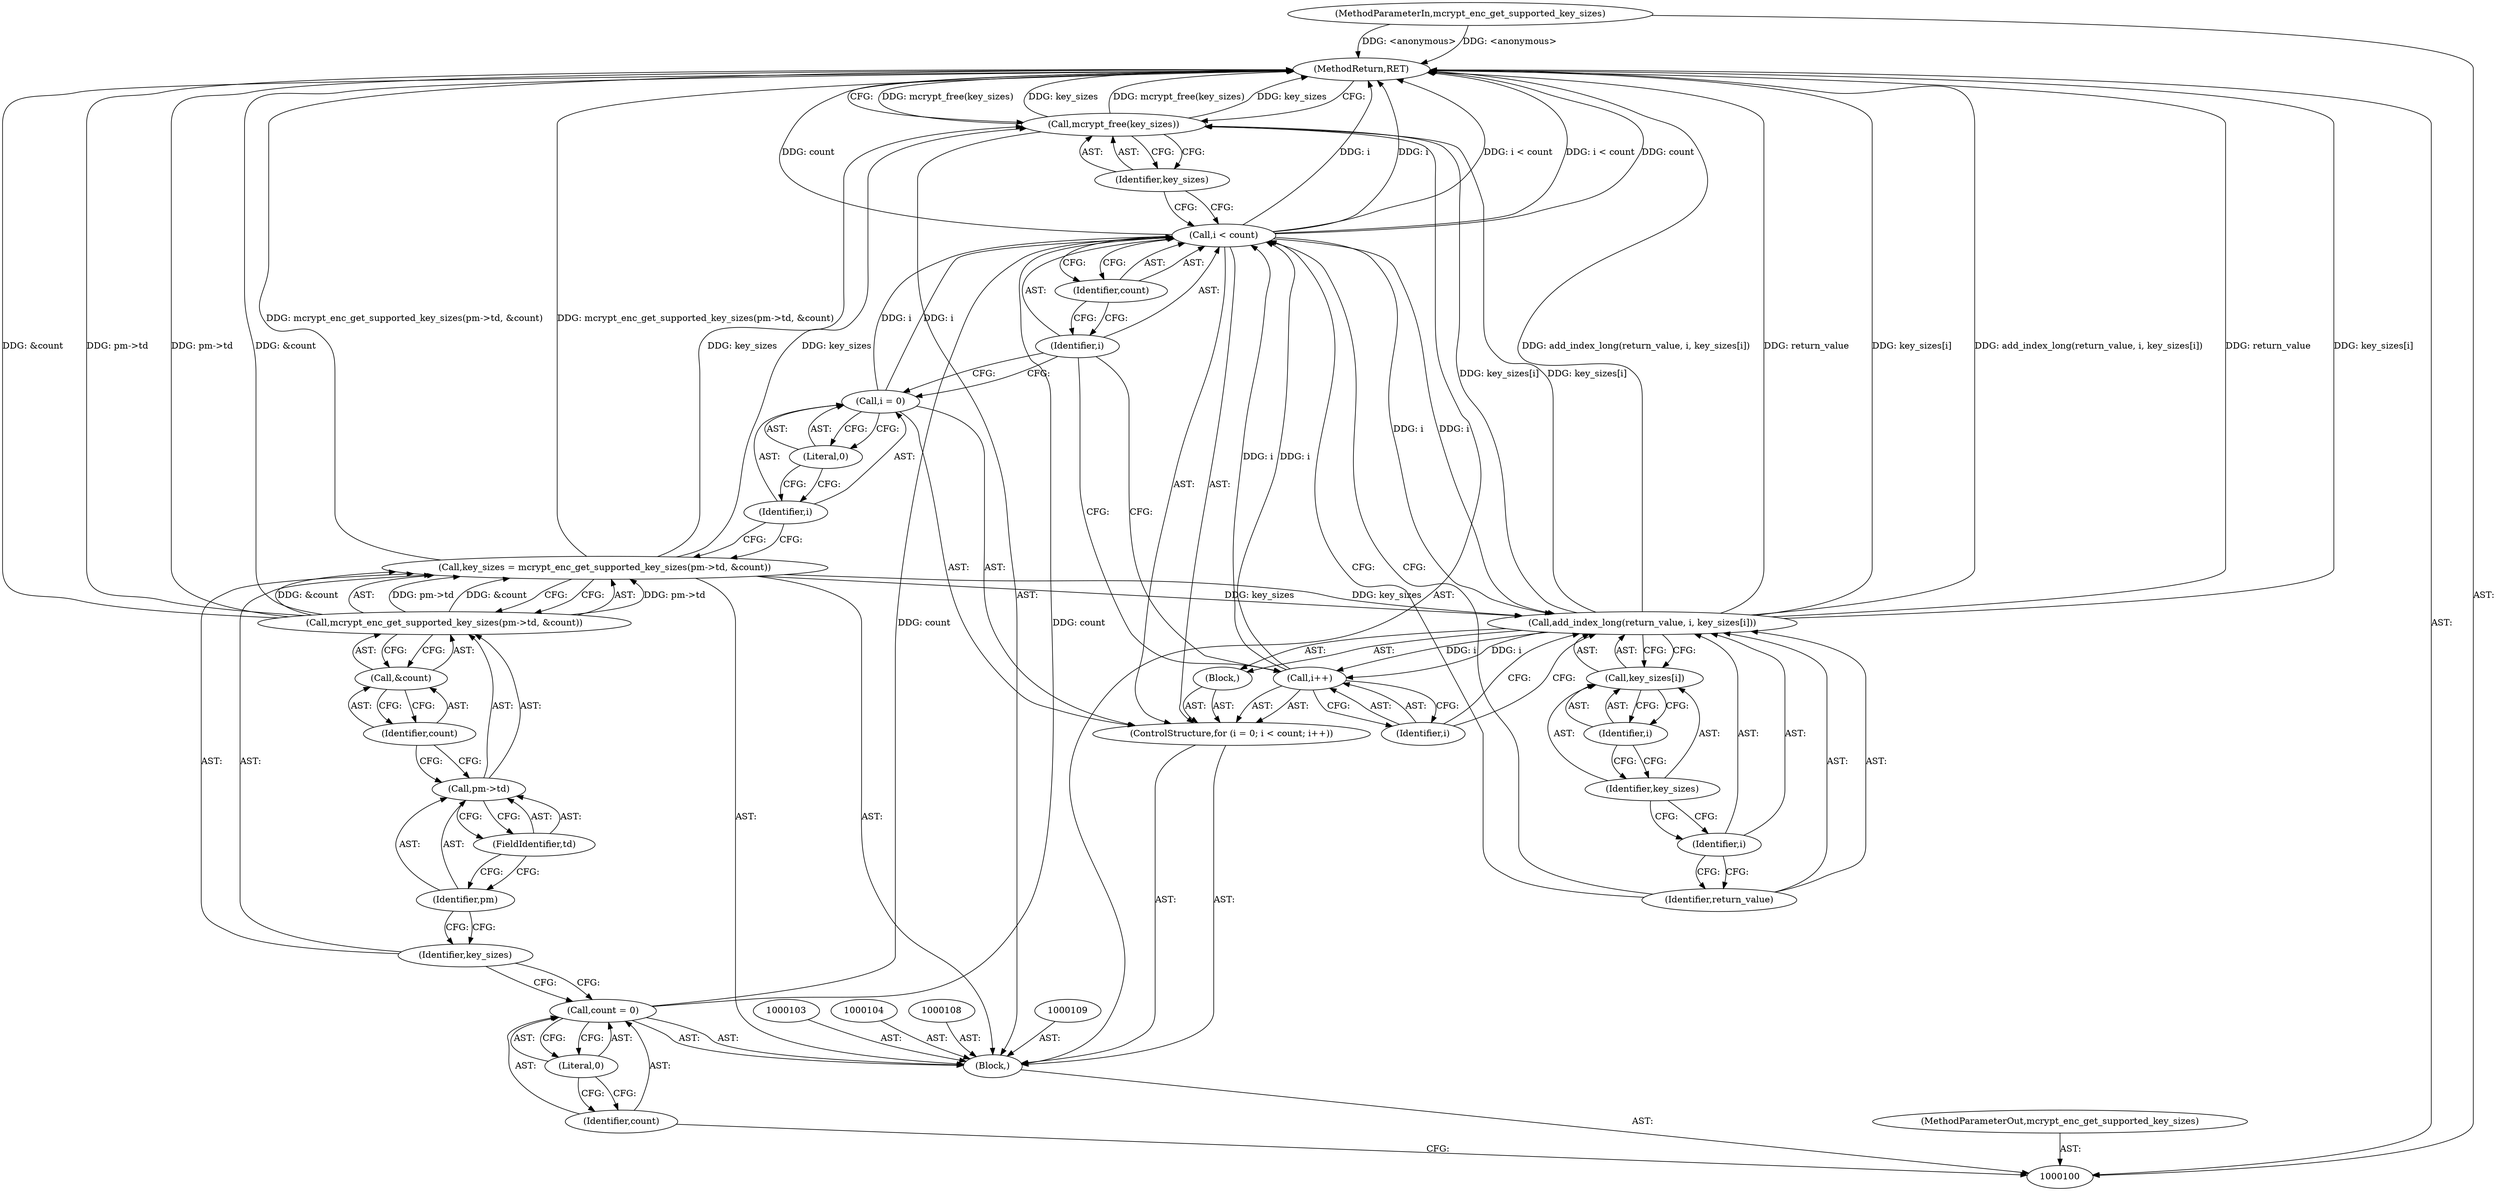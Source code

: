 digraph "0_php-src_6c5211a0cef0cc2854eaa387e0eb036e012904d0?w=1_3" {
"1000136" [label="(MethodReturn,RET)"];
"1000101" [label="(MethodParameterIn,mcrypt_enc_get_supported_key_sizes)"];
"1000187" [label="(MethodParameterOut,mcrypt_enc_get_supported_key_sizes)"];
"1000118" [label="(ControlStructure,for (i = 0; i < count; i++))"];
"1000121" [label="(Literal,0)"];
"1000122" [label="(Call,i < count)"];
"1000123" [label="(Identifier,i)"];
"1000124" [label="(Identifier,count)"];
"1000125" [label="(Call,i++)"];
"1000126" [label="(Identifier,i)"];
"1000127" [label="(Block,)"];
"1000119" [label="(Call,i = 0)"];
"1000120" [label="(Identifier,i)"];
"1000129" [label="(Identifier,return_value)"];
"1000128" [label="(Call,add_index_long(return_value, i, key_sizes[i]))"];
"1000130" [label="(Identifier,i)"];
"1000131" [label="(Call,key_sizes[i])"];
"1000132" [label="(Identifier,key_sizes)"];
"1000133" [label="(Identifier,i)"];
"1000134" [label="(Call,mcrypt_free(key_sizes))"];
"1000135" [label="(Identifier,key_sizes)"];
"1000102" [label="(Block,)"];
"1000107" [label="(Literal,0)"];
"1000105" [label="(Call,count = 0)"];
"1000106" [label="(Identifier,count)"];
"1000110" [label="(Call,key_sizes = mcrypt_enc_get_supported_key_sizes(pm->td, &count))"];
"1000111" [label="(Identifier,key_sizes)"];
"1000112" [label="(Call,mcrypt_enc_get_supported_key_sizes(pm->td, &count))"];
"1000113" [label="(Call,pm->td)"];
"1000114" [label="(Identifier,pm)"];
"1000115" [label="(FieldIdentifier,td)"];
"1000116" [label="(Call,&count)"];
"1000117" [label="(Identifier,count)"];
"1000136" -> "1000100"  [label="AST: "];
"1000136" -> "1000134"  [label="CFG: "];
"1000122" -> "1000136"  [label="DDG: i"];
"1000122" -> "1000136"  [label="DDG: i < count"];
"1000122" -> "1000136"  [label="DDG: count"];
"1000110" -> "1000136"  [label="DDG: mcrypt_enc_get_supported_key_sizes(pm->td, &count)"];
"1000128" -> "1000136"  [label="DDG: add_index_long(return_value, i, key_sizes[i])"];
"1000128" -> "1000136"  [label="DDG: return_value"];
"1000128" -> "1000136"  [label="DDG: key_sizes[i]"];
"1000112" -> "1000136"  [label="DDG: &count"];
"1000112" -> "1000136"  [label="DDG: pm->td"];
"1000134" -> "1000136"  [label="DDG: mcrypt_free(key_sizes)"];
"1000134" -> "1000136"  [label="DDG: key_sizes"];
"1000101" -> "1000136"  [label="DDG: <anonymous>"];
"1000101" -> "1000100"  [label="AST: "];
"1000101" -> "1000136"  [label="DDG: <anonymous>"];
"1000187" -> "1000100"  [label="AST: "];
"1000118" -> "1000102"  [label="AST: "];
"1000119" -> "1000118"  [label="AST: "];
"1000122" -> "1000118"  [label="AST: "];
"1000125" -> "1000118"  [label="AST: "];
"1000127" -> "1000118"  [label="AST: "];
"1000121" -> "1000119"  [label="AST: "];
"1000121" -> "1000120"  [label="CFG: "];
"1000119" -> "1000121"  [label="CFG: "];
"1000122" -> "1000118"  [label="AST: "];
"1000122" -> "1000124"  [label="CFG: "];
"1000123" -> "1000122"  [label="AST: "];
"1000124" -> "1000122"  [label="AST: "];
"1000129" -> "1000122"  [label="CFG: "];
"1000135" -> "1000122"  [label="CFG: "];
"1000122" -> "1000136"  [label="DDG: i"];
"1000122" -> "1000136"  [label="DDG: i < count"];
"1000122" -> "1000136"  [label="DDG: count"];
"1000125" -> "1000122"  [label="DDG: i"];
"1000119" -> "1000122"  [label="DDG: i"];
"1000105" -> "1000122"  [label="DDG: count"];
"1000122" -> "1000128"  [label="DDG: i"];
"1000123" -> "1000122"  [label="AST: "];
"1000123" -> "1000119"  [label="CFG: "];
"1000123" -> "1000125"  [label="CFG: "];
"1000124" -> "1000123"  [label="CFG: "];
"1000124" -> "1000122"  [label="AST: "];
"1000124" -> "1000123"  [label="CFG: "];
"1000122" -> "1000124"  [label="CFG: "];
"1000125" -> "1000118"  [label="AST: "];
"1000125" -> "1000126"  [label="CFG: "];
"1000126" -> "1000125"  [label="AST: "];
"1000123" -> "1000125"  [label="CFG: "];
"1000125" -> "1000122"  [label="DDG: i"];
"1000128" -> "1000125"  [label="DDG: i"];
"1000126" -> "1000125"  [label="AST: "];
"1000126" -> "1000128"  [label="CFG: "];
"1000125" -> "1000126"  [label="CFG: "];
"1000127" -> "1000118"  [label="AST: "];
"1000128" -> "1000127"  [label="AST: "];
"1000119" -> "1000118"  [label="AST: "];
"1000119" -> "1000121"  [label="CFG: "];
"1000120" -> "1000119"  [label="AST: "];
"1000121" -> "1000119"  [label="AST: "];
"1000123" -> "1000119"  [label="CFG: "];
"1000119" -> "1000122"  [label="DDG: i"];
"1000120" -> "1000119"  [label="AST: "];
"1000120" -> "1000110"  [label="CFG: "];
"1000121" -> "1000120"  [label="CFG: "];
"1000129" -> "1000128"  [label="AST: "];
"1000129" -> "1000122"  [label="CFG: "];
"1000130" -> "1000129"  [label="CFG: "];
"1000128" -> "1000127"  [label="AST: "];
"1000128" -> "1000131"  [label="CFG: "];
"1000129" -> "1000128"  [label="AST: "];
"1000130" -> "1000128"  [label="AST: "];
"1000131" -> "1000128"  [label="AST: "];
"1000126" -> "1000128"  [label="CFG: "];
"1000128" -> "1000136"  [label="DDG: add_index_long(return_value, i, key_sizes[i])"];
"1000128" -> "1000136"  [label="DDG: return_value"];
"1000128" -> "1000136"  [label="DDG: key_sizes[i]"];
"1000128" -> "1000125"  [label="DDG: i"];
"1000122" -> "1000128"  [label="DDG: i"];
"1000110" -> "1000128"  [label="DDG: key_sizes"];
"1000128" -> "1000134"  [label="DDG: key_sizes[i]"];
"1000130" -> "1000128"  [label="AST: "];
"1000130" -> "1000129"  [label="CFG: "];
"1000132" -> "1000130"  [label="CFG: "];
"1000131" -> "1000128"  [label="AST: "];
"1000131" -> "1000133"  [label="CFG: "];
"1000132" -> "1000131"  [label="AST: "];
"1000133" -> "1000131"  [label="AST: "];
"1000128" -> "1000131"  [label="CFG: "];
"1000132" -> "1000131"  [label="AST: "];
"1000132" -> "1000130"  [label="CFG: "];
"1000133" -> "1000132"  [label="CFG: "];
"1000133" -> "1000131"  [label="AST: "];
"1000133" -> "1000132"  [label="CFG: "];
"1000131" -> "1000133"  [label="CFG: "];
"1000134" -> "1000102"  [label="AST: "];
"1000134" -> "1000135"  [label="CFG: "];
"1000135" -> "1000134"  [label="AST: "];
"1000136" -> "1000134"  [label="CFG: "];
"1000134" -> "1000136"  [label="DDG: mcrypt_free(key_sizes)"];
"1000134" -> "1000136"  [label="DDG: key_sizes"];
"1000110" -> "1000134"  [label="DDG: key_sizes"];
"1000128" -> "1000134"  [label="DDG: key_sizes[i]"];
"1000135" -> "1000134"  [label="AST: "];
"1000135" -> "1000122"  [label="CFG: "];
"1000134" -> "1000135"  [label="CFG: "];
"1000102" -> "1000100"  [label="AST: "];
"1000103" -> "1000102"  [label="AST: "];
"1000104" -> "1000102"  [label="AST: "];
"1000105" -> "1000102"  [label="AST: "];
"1000108" -> "1000102"  [label="AST: "];
"1000109" -> "1000102"  [label="AST: "];
"1000110" -> "1000102"  [label="AST: "];
"1000118" -> "1000102"  [label="AST: "];
"1000134" -> "1000102"  [label="AST: "];
"1000107" -> "1000105"  [label="AST: "];
"1000107" -> "1000106"  [label="CFG: "];
"1000105" -> "1000107"  [label="CFG: "];
"1000105" -> "1000102"  [label="AST: "];
"1000105" -> "1000107"  [label="CFG: "];
"1000106" -> "1000105"  [label="AST: "];
"1000107" -> "1000105"  [label="AST: "];
"1000111" -> "1000105"  [label="CFG: "];
"1000105" -> "1000122"  [label="DDG: count"];
"1000106" -> "1000105"  [label="AST: "];
"1000106" -> "1000100"  [label="CFG: "];
"1000107" -> "1000106"  [label="CFG: "];
"1000110" -> "1000102"  [label="AST: "];
"1000110" -> "1000112"  [label="CFG: "];
"1000111" -> "1000110"  [label="AST: "];
"1000112" -> "1000110"  [label="AST: "];
"1000120" -> "1000110"  [label="CFG: "];
"1000110" -> "1000136"  [label="DDG: mcrypt_enc_get_supported_key_sizes(pm->td, &count)"];
"1000112" -> "1000110"  [label="DDG: pm->td"];
"1000112" -> "1000110"  [label="DDG: &count"];
"1000110" -> "1000128"  [label="DDG: key_sizes"];
"1000110" -> "1000134"  [label="DDG: key_sizes"];
"1000111" -> "1000110"  [label="AST: "];
"1000111" -> "1000105"  [label="CFG: "];
"1000114" -> "1000111"  [label="CFG: "];
"1000112" -> "1000110"  [label="AST: "];
"1000112" -> "1000116"  [label="CFG: "];
"1000113" -> "1000112"  [label="AST: "];
"1000116" -> "1000112"  [label="AST: "];
"1000110" -> "1000112"  [label="CFG: "];
"1000112" -> "1000136"  [label="DDG: &count"];
"1000112" -> "1000136"  [label="DDG: pm->td"];
"1000112" -> "1000110"  [label="DDG: pm->td"];
"1000112" -> "1000110"  [label="DDG: &count"];
"1000113" -> "1000112"  [label="AST: "];
"1000113" -> "1000115"  [label="CFG: "];
"1000114" -> "1000113"  [label="AST: "];
"1000115" -> "1000113"  [label="AST: "];
"1000117" -> "1000113"  [label="CFG: "];
"1000114" -> "1000113"  [label="AST: "];
"1000114" -> "1000111"  [label="CFG: "];
"1000115" -> "1000114"  [label="CFG: "];
"1000115" -> "1000113"  [label="AST: "];
"1000115" -> "1000114"  [label="CFG: "];
"1000113" -> "1000115"  [label="CFG: "];
"1000116" -> "1000112"  [label="AST: "];
"1000116" -> "1000117"  [label="CFG: "];
"1000117" -> "1000116"  [label="AST: "];
"1000112" -> "1000116"  [label="CFG: "];
"1000117" -> "1000116"  [label="AST: "];
"1000117" -> "1000113"  [label="CFG: "];
"1000116" -> "1000117"  [label="CFG: "];
}
